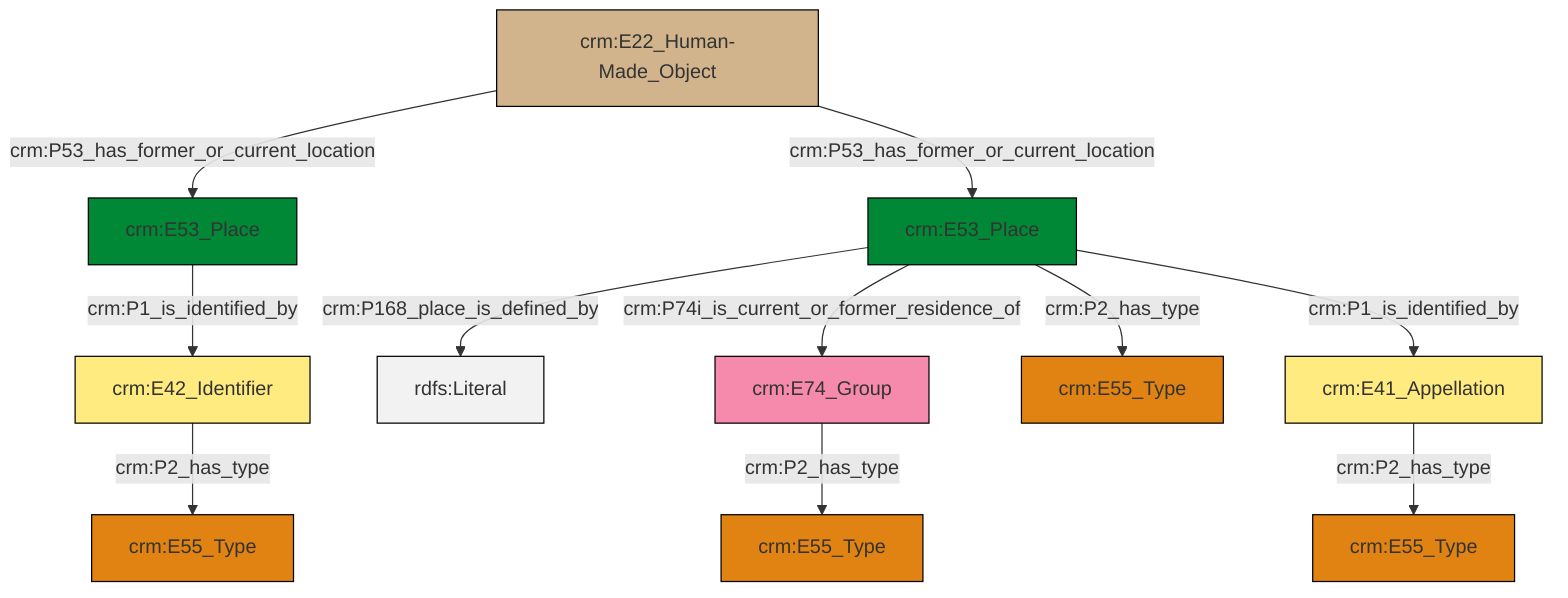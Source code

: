 graph TD
classDef Literal fill:#f2f2f2,stroke:#000000;
classDef CRM_Entity fill:#FFFFFF,stroke:#000000;
classDef Temporal_Entity fill:#00C9E6, stroke:#000000;
classDef Type fill:#E18312, stroke:#000000;
classDef Time-Span fill:#2C9C91, stroke:#000000;
classDef Appellation fill:#FFEB7F, stroke:#000000;
classDef Place fill:#008836, stroke:#000000;
classDef Persistent_Item fill:#B266B2, stroke:#000000;
classDef Conceptual_Object fill:#FFD700, stroke:#000000;
classDef Physical_Thing fill:#D2B48C, stroke:#000000;
classDef Actor fill:#f58aad, stroke:#000000;
classDef PC_Classes fill:#4ce600, stroke:#000000;
classDef Multi fill:#cccccc,stroke:#000000;

0["crm:E53_Place"]:::Place -->|crm:P168_place_is_defined_by| 2[rdfs:Literal]:::Literal
0["crm:E53_Place"]:::Place -->|crm:P74i_is_current_or_former_residence_of| 12["crm:E74_Group"]:::Actor
15["crm:E41_Appellation"]:::Appellation -->|crm:P2_has_type| 3["crm:E55_Type"]:::Type
13["crm:E22_Human-Made_Object"]:::Physical_Thing -->|crm:P53_has_former_or_current_location| 19["crm:E53_Place"]:::Place
13["crm:E22_Human-Made_Object"]:::Physical_Thing -->|crm:P53_has_former_or_current_location| 0["crm:E53_Place"]:::Place
0["crm:E53_Place"]:::Place -->|crm:P2_has_type| 21["crm:E55_Type"]:::Type
0["crm:E53_Place"]:::Place -->|crm:P1_is_identified_by| 15["crm:E41_Appellation"]:::Appellation
8["crm:E42_Identifier"]:::Appellation -->|crm:P2_has_type| 5["crm:E55_Type"]:::Type
12["crm:E74_Group"]:::Actor -->|crm:P2_has_type| 10["crm:E55_Type"]:::Type
19["crm:E53_Place"]:::Place -->|crm:P1_is_identified_by| 8["crm:E42_Identifier"]:::Appellation